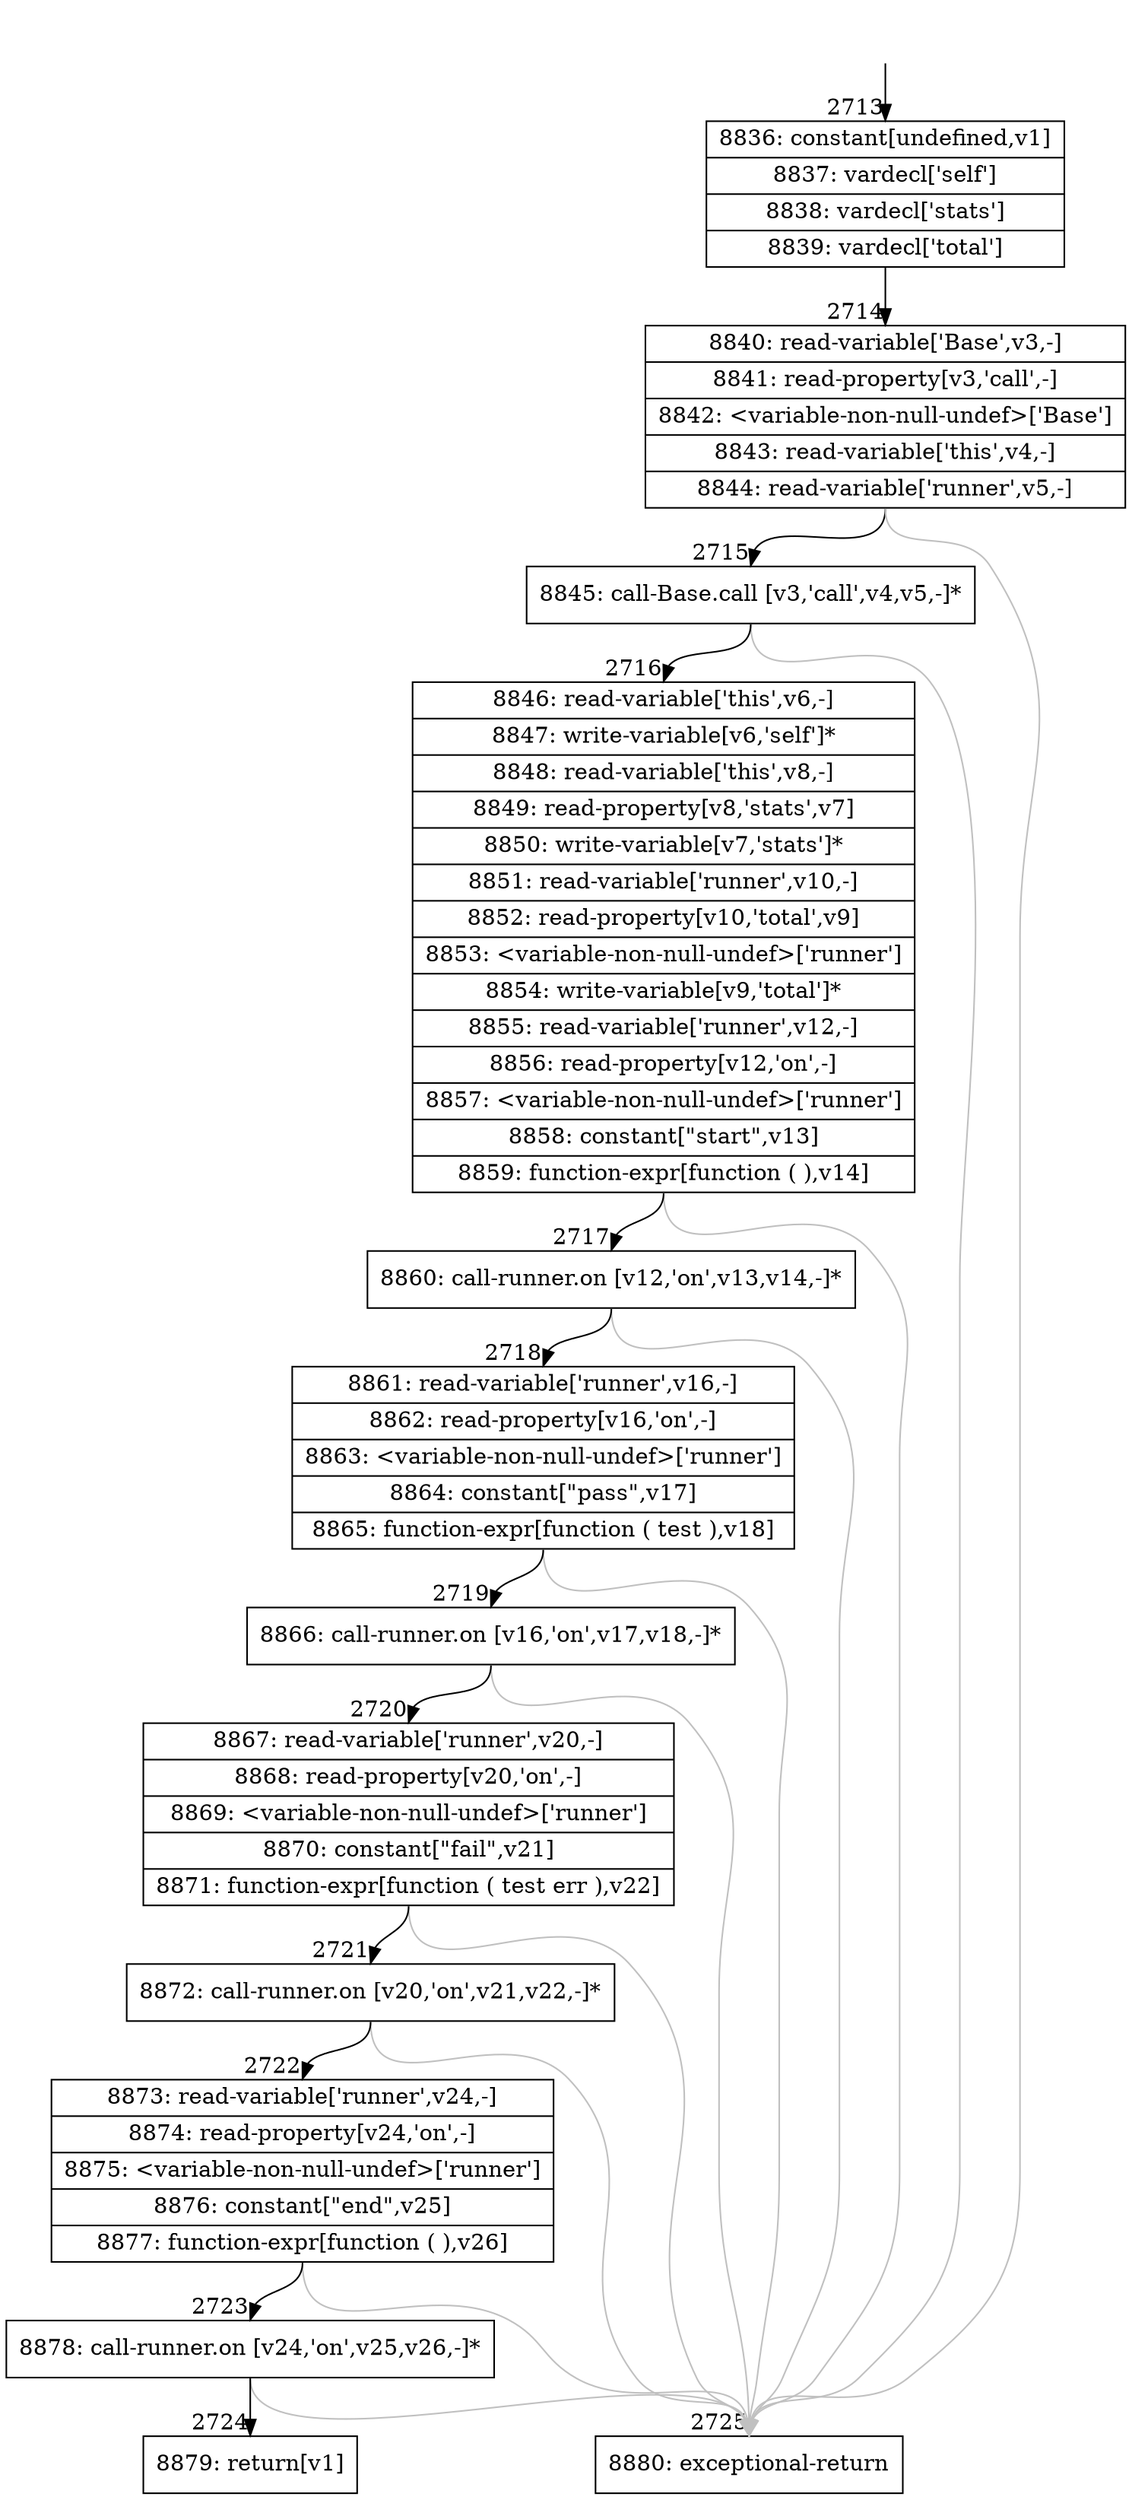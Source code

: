 digraph {
rankdir="TD"
BB_entry232[shape=none,label=""];
BB_entry232 -> BB2713 [tailport=s, headport=n, headlabel="    2713"]
BB2713 [shape=record label="{8836: constant[undefined,v1]|8837: vardecl['self']|8838: vardecl['stats']|8839: vardecl['total']}" ] 
BB2713 -> BB2714 [tailport=s, headport=n, headlabel="      2714"]
BB2714 [shape=record label="{8840: read-variable['Base',v3,-]|8841: read-property[v3,'call',-]|8842: \<variable-non-null-undef\>['Base']|8843: read-variable['this',v4,-]|8844: read-variable['runner',v5,-]}" ] 
BB2714 -> BB2715 [tailport=s, headport=n, headlabel="      2715"]
BB2714 -> BB2725 [tailport=s, headport=n, color=gray, headlabel="      2725"]
BB2715 [shape=record label="{8845: call-Base.call [v3,'call',v4,v5,-]*}" ] 
BB2715 -> BB2716 [tailport=s, headport=n, headlabel="      2716"]
BB2715 -> BB2725 [tailport=s, headport=n, color=gray]
BB2716 [shape=record label="{8846: read-variable['this',v6,-]|8847: write-variable[v6,'self']*|8848: read-variable['this',v8,-]|8849: read-property[v8,'stats',v7]|8850: write-variable[v7,'stats']*|8851: read-variable['runner',v10,-]|8852: read-property[v10,'total',v9]|8853: \<variable-non-null-undef\>['runner']|8854: write-variable[v9,'total']*|8855: read-variable['runner',v12,-]|8856: read-property[v12,'on',-]|8857: \<variable-non-null-undef\>['runner']|8858: constant[\"start\",v13]|8859: function-expr[function ( ),v14]}" ] 
BB2716 -> BB2717 [tailport=s, headport=n, headlabel="      2717"]
BB2716 -> BB2725 [tailport=s, headport=n, color=gray]
BB2717 [shape=record label="{8860: call-runner.on [v12,'on',v13,v14,-]*}" ] 
BB2717 -> BB2718 [tailport=s, headport=n, headlabel="      2718"]
BB2717 -> BB2725 [tailport=s, headport=n, color=gray]
BB2718 [shape=record label="{8861: read-variable['runner',v16,-]|8862: read-property[v16,'on',-]|8863: \<variable-non-null-undef\>['runner']|8864: constant[\"pass\",v17]|8865: function-expr[function ( test ),v18]}" ] 
BB2718 -> BB2719 [tailport=s, headport=n, headlabel="      2719"]
BB2718 -> BB2725 [tailport=s, headport=n, color=gray]
BB2719 [shape=record label="{8866: call-runner.on [v16,'on',v17,v18,-]*}" ] 
BB2719 -> BB2720 [tailport=s, headport=n, headlabel="      2720"]
BB2719 -> BB2725 [tailport=s, headport=n, color=gray]
BB2720 [shape=record label="{8867: read-variable['runner',v20,-]|8868: read-property[v20,'on',-]|8869: \<variable-non-null-undef\>['runner']|8870: constant[\"fail\",v21]|8871: function-expr[function ( test err ),v22]}" ] 
BB2720 -> BB2721 [tailport=s, headport=n, headlabel="      2721"]
BB2720 -> BB2725 [tailport=s, headport=n, color=gray]
BB2721 [shape=record label="{8872: call-runner.on [v20,'on',v21,v22,-]*}" ] 
BB2721 -> BB2722 [tailport=s, headport=n, headlabel="      2722"]
BB2721 -> BB2725 [tailport=s, headport=n, color=gray]
BB2722 [shape=record label="{8873: read-variable['runner',v24,-]|8874: read-property[v24,'on',-]|8875: \<variable-non-null-undef\>['runner']|8876: constant[\"end\",v25]|8877: function-expr[function ( ),v26]}" ] 
BB2722 -> BB2723 [tailport=s, headport=n, headlabel="      2723"]
BB2722 -> BB2725 [tailport=s, headport=n, color=gray]
BB2723 [shape=record label="{8878: call-runner.on [v24,'on',v25,v26,-]*}" ] 
BB2723 -> BB2724 [tailport=s, headport=n, headlabel="      2724"]
BB2723 -> BB2725 [tailport=s, headport=n, color=gray]
BB2724 [shape=record label="{8879: return[v1]}" ] 
BB2725 [shape=record label="{8880: exceptional-return}" ] 
//#$~ 3158
}
